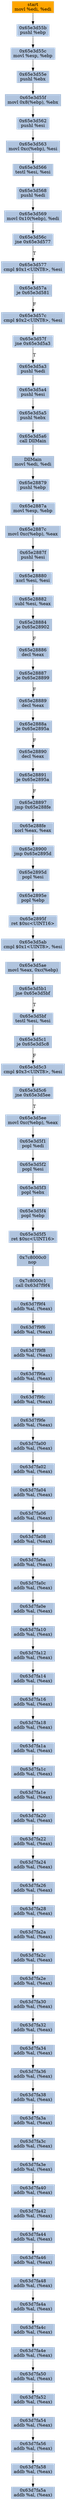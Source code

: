 digraph G {
node[shape=rectangle,style=filled,fillcolor=lightsteelblue,color=lightsteelblue]
bgcolor="transparent"
a0x65e3d559movl_edi_edi[label="start\nmovl %edi, %edi",color="lightgrey",fillcolor="orange"];
a0x65e3d55bpushl_ebp[label="0x65e3d55b\npushl %ebp"];
a0x65e3d55cmovl_esp_ebp[label="0x65e3d55c\nmovl %esp, %ebp"];
a0x65e3d55epushl_ebx[label="0x65e3d55e\npushl %ebx"];
a0x65e3d55fmovl_0x8ebp__ebx[label="0x65e3d55f\nmovl 0x8(%ebp), %ebx"];
a0x65e3d562pushl_esi[label="0x65e3d562\npushl %esi"];
a0x65e3d563movl_0xcebp__esi[label="0x65e3d563\nmovl 0xc(%ebp), %esi"];
a0x65e3d566testl_esi_esi[label="0x65e3d566\ntestl %esi, %esi"];
a0x65e3d568pushl_edi[label="0x65e3d568\npushl %edi"];
a0x65e3d569movl_0x10ebp__edi[label="0x65e3d569\nmovl 0x10(%ebp), %edi"];
a0x65e3d56cjne_0x65e3d577[label="0x65e3d56c\njne 0x65e3d577"];
a0x65e3d577cmpl_0x1UINT8_esi[label="0x65e3d577\ncmpl $0x1<UINT8>, %esi"];
a0x65e3d57aje_0x65e3d581[label="0x65e3d57a\nje 0x65e3d581"];
a0x65e3d57ccmpl_0x2UINT8_esi[label="0x65e3d57c\ncmpl $0x2<UINT8>, %esi"];
a0x65e3d57fjne_0x65e3d5a3[label="0x65e3d57f\njne 0x65e3d5a3"];
a0x65e3d5a3pushl_edi[label="0x65e3d5a3\npushl %edi"];
a0x65e3d5a4pushl_esi[label="0x65e3d5a4\npushl %esi"];
a0x65e3d5a5pushl_ebx[label="0x65e3d5a5\npushl %ebx"];
a0x65e3d5a6call_DllMain[label="0x65e3d5a6\ncall DllMain"];
a0x65e28877movl_edi_edi[label="DllMain\nmovl %edi, %edi"];
a0x65e28879pushl_ebp[label="0x65e28879\npushl %ebp"];
a0x65e2887amovl_esp_ebp[label="0x65e2887a\nmovl %esp, %ebp"];
a0x65e2887cmovl_0xcebp__eax[label="0x65e2887c\nmovl 0xc(%ebp), %eax"];
a0x65e2887fpushl_esi[label="0x65e2887f\npushl %esi"];
a0x65e28880xorl_esi_esi[label="0x65e28880\nxorl %esi, %esi"];
a0x65e28882subl_esi_eax[label="0x65e28882\nsubl %esi, %eax"];
a0x65e28884je_0x65e28902[label="0x65e28884\nje 0x65e28902"];
a0x65e28886decl_eax[label="0x65e28886\ndecl %eax"];
a0x65e28887je_0x65e28899[label="0x65e28887\nje 0x65e28899"];
a0x65e28889decl_eax[label="0x65e28889\ndecl %eax"];
a0x65e2888aje_0x65e2895a[label="0x65e2888a\nje 0x65e2895a"];
a0x65e28890decl_eax[label="0x65e28890\ndecl %eax"];
a0x65e28891je_0x65e2895a[label="0x65e28891\nje 0x65e2895a"];
a0x65e28897jmp_0x65e288fe[label="0x65e28897\njmp 0x65e288fe"];
a0x65e288fexorl_eax_eax[label="0x65e288fe\nxorl %eax, %eax"];
a0x65e28900jmp_0x65e2895d[label="0x65e28900\njmp 0x65e2895d"];
a0x65e2895dpopl_esi[label="0x65e2895d\npopl %esi"];
a0x65e2895epopl_ebp[label="0x65e2895e\npopl %ebp"];
a0x65e2895fret_0xcUINT16[label="0x65e2895f\nret $0xc<UINT16>"];
a0x65e3d5abcmpl_0x1UINT8_esi[label="0x65e3d5ab\ncmpl $0x1<UINT8>, %esi"];
a0x65e3d5aemovl_eax_0xcebp_[label="0x65e3d5ae\nmovl %eax, 0xc(%ebp)"];
a0x65e3d5b1jne_0x65e3d5bf[label="0x65e3d5b1\njne 0x65e3d5bf"];
a0x65e3d5bftestl_esi_esi[label="0x65e3d5bf\ntestl %esi, %esi"];
a0x65e3d5c1je_0x65e3d5c8[label="0x65e3d5c1\nje 0x65e3d5c8"];
a0x65e3d5c3cmpl_0x3UINT8_esi[label="0x65e3d5c3\ncmpl $0x3<UINT8>, %esi"];
a0x65e3d5c6jne_0x65e3d5ee[label="0x65e3d5c6\njne 0x65e3d5ee"];
a0x65e3d5eemovl_0xcebp__eax[label="0x65e3d5ee\nmovl 0xc(%ebp), %eax"];
a0x65e3d5f1popl_edi[label="0x65e3d5f1\npopl %edi"];
a0x65e3d5f2popl_esi[label="0x65e3d5f2\npopl %esi"];
a0x65e3d5f3popl_ebx[label="0x65e3d5f3\npopl %ebx"];
a0x65e3d5f4popl_ebp[label="0x65e3d5f4\npopl %ebp"];
a0x65e3d5f5ret_0xcUINT16[label="0x65e3d5f5\nret $0xc<UINT16>"];
a0x7c8000c0nop_[label="0x7c8000c0\nnop "];
a0x7c8000c1call_0x63d7f9f4[label="0x7c8000c1\ncall 0x63d7f9f4"];
a0x63d7f9f4addb_al_eax_[label="0x63d7f9f4\naddb %al, (%eax)"];
a0x63d7f9f6addb_al_eax_[label="0x63d7f9f6\naddb %al, (%eax)"];
a0x63d7f9f8addb_al_eax_[label="0x63d7f9f8\naddb %al, (%eax)"];
a0x63d7f9faaddb_al_eax_[label="0x63d7f9fa\naddb %al, (%eax)"];
a0x63d7f9fcaddb_al_eax_[label="0x63d7f9fc\naddb %al, (%eax)"];
a0x63d7f9feaddb_al_eax_[label="0x63d7f9fe\naddb %al, (%eax)"];
a0x63d7fa00addb_al_eax_[label="0x63d7fa00\naddb %al, (%eax)"];
a0x63d7fa02addb_al_eax_[label="0x63d7fa02\naddb %al, (%eax)"];
a0x63d7fa04addb_al_eax_[label="0x63d7fa04\naddb %al, (%eax)"];
a0x63d7fa06addb_al_eax_[label="0x63d7fa06\naddb %al, (%eax)"];
a0x63d7fa08addb_al_eax_[label="0x63d7fa08\naddb %al, (%eax)"];
a0x63d7fa0aaddb_al_eax_[label="0x63d7fa0a\naddb %al, (%eax)"];
a0x63d7fa0caddb_al_eax_[label="0x63d7fa0c\naddb %al, (%eax)"];
a0x63d7fa0eaddb_al_eax_[label="0x63d7fa0e\naddb %al, (%eax)"];
a0x63d7fa10addb_al_eax_[label="0x63d7fa10\naddb %al, (%eax)"];
a0x63d7fa12addb_al_eax_[label="0x63d7fa12\naddb %al, (%eax)"];
a0x63d7fa14addb_al_eax_[label="0x63d7fa14\naddb %al, (%eax)"];
a0x63d7fa16addb_al_eax_[label="0x63d7fa16\naddb %al, (%eax)"];
a0x63d7fa18addb_al_eax_[label="0x63d7fa18\naddb %al, (%eax)"];
a0x63d7fa1aaddb_al_eax_[label="0x63d7fa1a\naddb %al, (%eax)"];
a0x63d7fa1caddb_al_eax_[label="0x63d7fa1c\naddb %al, (%eax)"];
a0x63d7fa1eaddb_al_eax_[label="0x63d7fa1e\naddb %al, (%eax)"];
a0x63d7fa20addb_al_eax_[label="0x63d7fa20\naddb %al, (%eax)"];
a0x63d7fa22addb_al_eax_[label="0x63d7fa22\naddb %al, (%eax)"];
a0x63d7fa24addb_al_eax_[label="0x63d7fa24\naddb %al, (%eax)"];
a0x63d7fa26addb_al_eax_[label="0x63d7fa26\naddb %al, (%eax)"];
a0x63d7fa28addb_al_eax_[label="0x63d7fa28\naddb %al, (%eax)"];
a0x63d7fa2aaddb_al_eax_[label="0x63d7fa2a\naddb %al, (%eax)"];
a0x63d7fa2caddb_al_eax_[label="0x63d7fa2c\naddb %al, (%eax)"];
a0x63d7fa2eaddb_al_eax_[label="0x63d7fa2e\naddb %al, (%eax)"];
a0x63d7fa30addb_al_eax_[label="0x63d7fa30\naddb %al, (%eax)"];
a0x63d7fa32addb_al_eax_[label="0x63d7fa32\naddb %al, (%eax)"];
a0x63d7fa34addb_al_eax_[label="0x63d7fa34\naddb %al, (%eax)"];
a0x63d7fa36addb_al_eax_[label="0x63d7fa36\naddb %al, (%eax)"];
a0x63d7fa38addb_al_eax_[label="0x63d7fa38\naddb %al, (%eax)"];
a0x63d7fa3aaddb_al_eax_[label="0x63d7fa3a\naddb %al, (%eax)"];
a0x63d7fa3caddb_al_eax_[label="0x63d7fa3c\naddb %al, (%eax)"];
a0x63d7fa3eaddb_al_eax_[label="0x63d7fa3e\naddb %al, (%eax)"];
a0x63d7fa40addb_al_eax_[label="0x63d7fa40\naddb %al, (%eax)"];
a0x63d7fa42addb_al_eax_[label="0x63d7fa42\naddb %al, (%eax)"];
a0x63d7fa44addb_al_eax_[label="0x63d7fa44\naddb %al, (%eax)"];
a0x63d7fa46addb_al_eax_[label="0x63d7fa46\naddb %al, (%eax)"];
a0x63d7fa48addb_al_eax_[label="0x63d7fa48\naddb %al, (%eax)"];
a0x63d7fa4aaddb_al_eax_[label="0x63d7fa4a\naddb %al, (%eax)"];
a0x63d7fa4caddb_al_eax_[label="0x63d7fa4c\naddb %al, (%eax)"];
a0x63d7fa4eaddb_al_eax_[label="0x63d7fa4e\naddb %al, (%eax)"];
a0x63d7fa50addb_al_eax_[label="0x63d7fa50\naddb %al, (%eax)"];
a0x63d7fa52addb_al_eax_[label="0x63d7fa52\naddb %al, (%eax)"];
a0x63d7fa54addb_al_eax_[label="0x63d7fa54\naddb %al, (%eax)"];
a0x63d7fa56addb_al_eax_[label="0x63d7fa56\naddb %al, (%eax)"];
a0x63d7fa58addb_al_eax_[label="0x63d7fa58\naddb %al, (%eax)"];
a0x63d7fa5aaddb_al_eax_[label="0x63d7fa5a\naddb %al, (%eax)"];
a0x65e3d559movl_edi_edi -> a0x65e3d55bpushl_ebp [color="#000000"];
a0x65e3d55bpushl_ebp -> a0x65e3d55cmovl_esp_ebp [color="#000000"];
a0x65e3d55cmovl_esp_ebp -> a0x65e3d55epushl_ebx [color="#000000"];
a0x65e3d55epushl_ebx -> a0x65e3d55fmovl_0x8ebp__ebx [color="#000000"];
a0x65e3d55fmovl_0x8ebp__ebx -> a0x65e3d562pushl_esi [color="#000000"];
a0x65e3d562pushl_esi -> a0x65e3d563movl_0xcebp__esi [color="#000000"];
a0x65e3d563movl_0xcebp__esi -> a0x65e3d566testl_esi_esi [color="#000000"];
a0x65e3d566testl_esi_esi -> a0x65e3d568pushl_edi [color="#000000"];
a0x65e3d568pushl_edi -> a0x65e3d569movl_0x10ebp__edi [color="#000000"];
a0x65e3d569movl_0x10ebp__edi -> a0x65e3d56cjne_0x65e3d577 [color="#000000"];
a0x65e3d56cjne_0x65e3d577 -> a0x65e3d577cmpl_0x1UINT8_esi [color="#000000",label="T"];
a0x65e3d577cmpl_0x1UINT8_esi -> a0x65e3d57aje_0x65e3d581 [color="#000000"];
a0x65e3d57aje_0x65e3d581 -> a0x65e3d57ccmpl_0x2UINT8_esi [color="#000000",label="F"];
a0x65e3d57ccmpl_0x2UINT8_esi -> a0x65e3d57fjne_0x65e3d5a3 [color="#000000"];
a0x65e3d57fjne_0x65e3d5a3 -> a0x65e3d5a3pushl_edi [color="#000000",label="T"];
a0x65e3d5a3pushl_edi -> a0x65e3d5a4pushl_esi [color="#000000"];
a0x65e3d5a4pushl_esi -> a0x65e3d5a5pushl_ebx [color="#000000"];
a0x65e3d5a5pushl_ebx -> a0x65e3d5a6call_DllMain [color="#000000"];
a0x65e3d5a6call_DllMain -> a0x65e28877movl_edi_edi [color="#000000"];
a0x65e28877movl_edi_edi -> a0x65e28879pushl_ebp [color="#000000"];
a0x65e28879pushl_ebp -> a0x65e2887amovl_esp_ebp [color="#000000"];
a0x65e2887amovl_esp_ebp -> a0x65e2887cmovl_0xcebp__eax [color="#000000"];
a0x65e2887cmovl_0xcebp__eax -> a0x65e2887fpushl_esi [color="#000000"];
a0x65e2887fpushl_esi -> a0x65e28880xorl_esi_esi [color="#000000"];
a0x65e28880xorl_esi_esi -> a0x65e28882subl_esi_eax [color="#000000"];
a0x65e28882subl_esi_eax -> a0x65e28884je_0x65e28902 [color="#000000"];
a0x65e28884je_0x65e28902 -> a0x65e28886decl_eax [color="#000000",label="F"];
a0x65e28886decl_eax -> a0x65e28887je_0x65e28899 [color="#000000"];
a0x65e28887je_0x65e28899 -> a0x65e28889decl_eax [color="#000000",label="F"];
a0x65e28889decl_eax -> a0x65e2888aje_0x65e2895a [color="#000000"];
a0x65e2888aje_0x65e2895a -> a0x65e28890decl_eax [color="#000000",label="F"];
a0x65e28890decl_eax -> a0x65e28891je_0x65e2895a [color="#000000"];
a0x65e28891je_0x65e2895a -> a0x65e28897jmp_0x65e288fe [color="#000000",label="F"];
a0x65e28897jmp_0x65e288fe -> a0x65e288fexorl_eax_eax [color="#000000"];
a0x65e288fexorl_eax_eax -> a0x65e28900jmp_0x65e2895d [color="#000000"];
a0x65e28900jmp_0x65e2895d -> a0x65e2895dpopl_esi [color="#000000"];
a0x65e2895dpopl_esi -> a0x65e2895epopl_ebp [color="#000000"];
a0x65e2895epopl_ebp -> a0x65e2895fret_0xcUINT16 [color="#000000"];
a0x65e2895fret_0xcUINT16 -> a0x65e3d5abcmpl_0x1UINT8_esi [color="#000000"];
a0x65e3d5abcmpl_0x1UINT8_esi -> a0x65e3d5aemovl_eax_0xcebp_ [color="#000000"];
a0x65e3d5aemovl_eax_0xcebp_ -> a0x65e3d5b1jne_0x65e3d5bf [color="#000000"];
a0x65e3d5b1jne_0x65e3d5bf -> a0x65e3d5bftestl_esi_esi [color="#000000",label="T"];
a0x65e3d5bftestl_esi_esi -> a0x65e3d5c1je_0x65e3d5c8 [color="#000000"];
a0x65e3d5c1je_0x65e3d5c8 -> a0x65e3d5c3cmpl_0x3UINT8_esi [color="#000000",label="F"];
a0x65e3d5c3cmpl_0x3UINT8_esi -> a0x65e3d5c6jne_0x65e3d5ee [color="#000000"];
a0x65e3d5c6jne_0x65e3d5ee -> a0x65e3d5eemovl_0xcebp__eax [color="#000000",label="T"];
a0x65e3d5eemovl_0xcebp__eax -> a0x65e3d5f1popl_edi [color="#000000"];
a0x65e3d5f1popl_edi -> a0x65e3d5f2popl_esi [color="#000000"];
a0x65e3d5f2popl_esi -> a0x65e3d5f3popl_ebx [color="#000000"];
a0x65e3d5f3popl_ebx -> a0x65e3d5f4popl_ebp [color="#000000"];
a0x65e3d5f4popl_ebp -> a0x65e3d5f5ret_0xcUINT16 [color="#000000"];
a0x65e3d5f5ret_0xcUINT16 -> a0x7c8000c0nop_ [color="#000000"];
a0x7c8000c0nop_ -> a0x7c8000c1call_0x63d7f9f4 [color="#000000"];
a0x7c8000c1call_0x63d7f9f4 -> a0x63d7f9f4addb_al_eax_ [color="#000000"];
a0x63d7f9f4addb_al_eax_ -> a0x63d7f9f6addb_al_eax_ [color="#000000"];
a0x63d7f9f6addb_al_eax_ -> a0x63d7f9f8addb_al_eax_ [color="#000000"];
a0x63d7f9f8addb_al_eax_ -> a0x63d7f9faaddb_al_eax_ [color="#000000"];
a0x63d7f9faaddb_al_eax_ -> a0x63d7f9fcaddb_al_eax_ [color="#000000"];
a0x63d7f9fcaddb_al_eax_ -> a0x63d7f9feaddb_al_eax_ [color="#000000"];
a0x63d7f9feaddb_al_eax_ -> a0x63d7fa00addb_al_eax_ [color="#000000"];
a0x63d7fa00addb_al_eax_ -> a0x63d7fa02addb_al_eax_ [color="#000000"];
a0x63d7fa02addb_al_eax_ -> a0x63d7fa04addb_al_eax_ [color="#000000"];
a0x63d7fa04addb_al_eax_ -> a0x63d7fa06addb_al_eax_ [color="#000000"];
a0x63d7fa06addb_al_eax_ -> a0x63d7fa08addb_al_eax_ [color="#000000"];
a0x63d7fa08addb_al_eax_ -> a0x63d7fa0aaddb_al_eax_ [color="#000000"];
a0x63d7fa0aaddb_al_eax_ -> a0x63d7fa0caddb_al_eax_ [color="#000000"];
a0x63d7fa0caddb_al_eax_ -> a0x63d7fa0eaddb_al_eax_ [color="#000000"];
a0x63d7fa0eaddb_al_eax_ -> a0x63d7fa10addb_al_eax_ [color="#000000"];
a0x63d7fa10addb_al_eax_ -> a0x63d7fa12addb_al_eax_ [color="#000000"];
a0x63d7fa12addb_al_eax_ -> a0x63d7fa14addb_al_eax_ [color="#000000"];
a0x63d7fa14addb_al_eax_ -> a0x63d7fa16addb_al_eax_ [color="#000000"];
a0x63d7fa16addb_al_eax_ -> a0x63d7fa18addb_al_eax_ [color="#000000"];
a0x63d7fa18addb_al_eax_ -> a0x63d7fa1aaddb_al_eax_ [color="#000000"];
a0x63d7fa1aaddb_al_eax_ -> a0x63d7fa1caddb_al_eax_ [color="#000000"];
a0x63d7fa1caddb_al_eax_ -> a0x63d7fa1eaddb_al_eax_ [color="#000000"];
a0x63d7fa1eaddb_al_eax_ -> a0x63d7fa20addb_al_eax_ [color="#000000"];
a0x63d7fa20addb_al_eax_ -> a0x63d7fa22addb_al_eax_ [color="#000000"];
a0x63d7fa22addb_al_eax_ -> a0x63d7fa24addb_al_eax_ [color="#000000"];
a0x63d7fa24addb_al_eax_ -> a0x63d7fa26addb_al_eax_ [color="#000000"];
a0x63d7fa26addb_al_eax_ -> a0x63d7fa28addb_al_eax_ [color="#000000"];
a0x63d7fa28addb_al_eax_ -> a0x63d7fa2aaddb_al_eax_ [color="#000000"];
a0x63d7fa2aaddb_al_eax_ -> a0x63d7fa2caddb_al_eax_ [color="#000000"];
a0x63d7fa2caddb_al_eax_ -> a0x63d7fa2eaddb_al_eax_ [color="#000000"];
a0x63d7fa2eaddb_al_eax_ -> a0x63d7fa30addb_al_eax_ [color="#000000"];
a0x63d7fa30addb_al_eax_ -> a0x63d7fa32addb_al_eax_ [color="#000000"];
a0x63d7fa32addb_al_eax_ -> a0x63d7fa34addb_al_eax_ [color="#000000"];
a0x63d7fa34addb_al_eax_ -> a0x63d7fa36addb_al_eax_ [color="#000000"];
a0x63d7fa36addb_al_eax_ -> a0x63d7fa38addb_al_eax_ [color="#000000"];
a0x63d7fa38addb_al_eax_ -> a0x63d7fa3aaddb_al_eax_ [color="#000000"];
a0x63d7fa3aaddb_al_eax_ -> a0x63d7fa3caddb_al_eax_ [color="#000000"];
a0x63d7fa3caddb_al_eax_ -> a0x63d7fa3eaddb_al_eax_ [color="#000000"];
a0x63d7fa3eaddb_al_eax_ -> a0x63d7fa40addb_al_eax_ [color="#000000"];
a0x63d7fa40addb_al_eax_ -> a0x63d7fa42addb_al_eax_ [color="#000000"];
a0x63d7fa42addb_al_eax_ -> a0x63d7fa44addb_al_eax_ [color="#000000"];
a0x63d7fa44addb_al_eax_ -> a0x63d7fa46addb_al_eax_ [color="#000000"];
a0x63d7fa46addb_al_eax_ -> a0x63d7fa48addb_al_eax_ [color="#000000"];
a0x63d7fa48addb_al_eax_ -> a0x63d7fa4aaddb_al_eax_ [color="#000000"];
a0x63d7fa4aaddb_al_eax_ -> a0x63d7fa4caddb_al_eax_ [color="#000000"];
a0x63d7fa4caddb_al_eax_ -> a0x63d7fa4eaddb_al_eax_ [color="#000000"];
a0x63d7fa4eaddb_al_eax_ -> a0x63d7fa50addb_al_eax_ [color="#000000"];
a0x63d7fa50addb_al_eax_ -> a0x63d7fa52addb_al_eax_ [color="#000000"];
a0x63d7fa52addb_al_eax_ -> a0x63d7fa54addb_al_eax_ [color="#000000"];
a0x63d7fa54addb_al_eax_ -> a0x63d7fa56addb_al_eax_ [color="#000000"];
a0x63d7fa56addb_al_eax_ -> a0x63d7fa58addb_al_eax_ [color="#000000"];
a0x63d7fa58addb_al_eax_ -> a0x63d7fa5aaddb_al_eax_ [color="#000000"];
}

